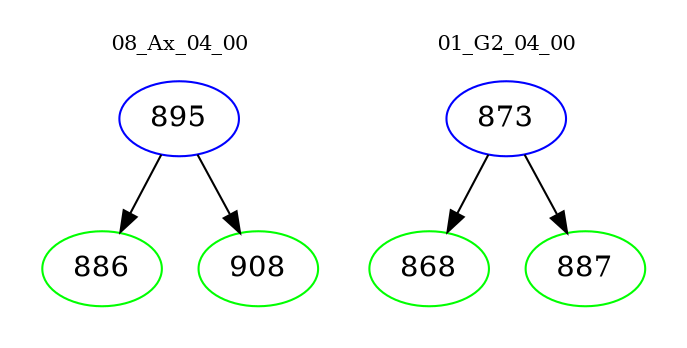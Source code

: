 digraph{
subgraph cluster_0 {
color = white
label = "08_Ax_04_00";
fontsize=10;
T0_895 [label="895", color="blue"]
T0_895 -> T0_886 [color="black"]
T0_886 [label="886", color="green"]
T0_895 -> T0_908 [color="black"]
T0_908 [label="908", color="green"]
}
subgraph cluster_1 {
color = white
label = "01_G2_04_00";
fontsize=10;
T1_873 [label="873", color="blue"]
T1_873 -> T1_868 [color="black"]
T1_868 [label="868", color="green"]
T1_873 -> T1_887 [color="black"]
T1_887 [label="887", color="green"]
}
}

